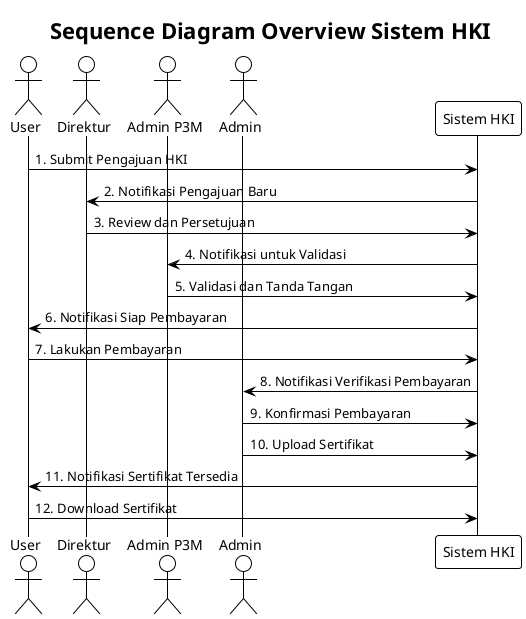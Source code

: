 @startuml
!theme plain
title Sequence Diagram Overview Sistem HKI

actor User as "User"
actor Direktur as "Direktur"
actor AdminP3M as "Admin P3M"
actor Admin as "Admin"
participant System as "Sistem HKI"

User -> System: 1. Submit Pengajuan HKI
System -> Direktur: 2. Notifikasi Pengajuan Baru

Direktur -> System: 3. Review dan Persetujuan
System -> AdminP3M: 4. Notifikasi untuk Validasi

AdminP3M -> System: 5. Validasi dan Tanda Tangan
System -> User: 6. Notifikasi Siap Pembayaran

User -> System: 7. Lakukan Pembayaran
System -> Admin: 8. Notifikasi Verifikasi Pembayaran

Admin -> System: 9. Konfirmasi Pembayaran
Admin -> System: 10. Upload Sertifikat

System -> User: 11. Notifikasi Sertifikat Tersedia
User -> System: 12. Download Sertifikat

@enduml